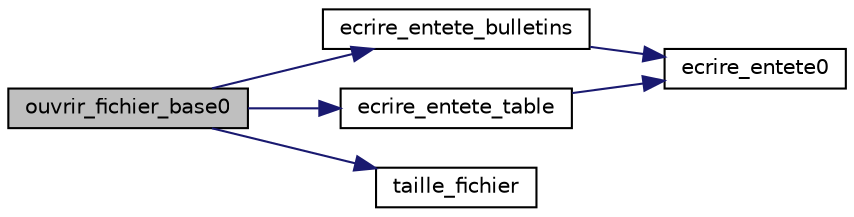 digraph "ouvrir_fichier_base0"
{
 // INTERACTIVE_SVG=YES
  edge [fontname="Helvetica",fontsize="10",labelfontname="Helvetica",labelfontsize="10"];
  node [fontname="Helvetica",fontsize="10",shape=record];
  rankdir="LR";
  Node79 [label="ouvrir_fichier_base0",height=0.2,width=0.4,color="black", fillcolor="grey75", style="filled", fontcolor="black"];
  Node79 -> Node80 [color="midnightblue",fontsize="10",style="solid",fontname="Helvetica"];
  Node80 [label="ecrire_entete_bulletins",height=0.2,width=0.4,color="black", fillcolor="white", style="filled",URL="$fonctions__auxiliaires_8cpp.html#a5e2253f583a3358618441c2cba35742b",tooltip="Ecrit les libellés des colonnes des bulletins. "];
  Node80 -> Node81 [color="midnightblue",fontsize="10",style="solid",fontname="Helvetica"];
  Node81 [label="ecrire_entete0",height=0.2,width=0.4,color="black", fillcolor="white", style="filled",URL="$fonctions__auxiliaires_8cpp.html#aca69dd2811b53b087f39810c114e7dde",tooltip="Ecrit les libellés des colonnes d&#39;une base quelconque avec un tableau de libellés de taille donnée..."];
  Node79 -> Node82 [color="midnightblue",fontsize="10",style="solid",fontname="Helvetica"];
  Node82 [label="ecrire_entete_table",height=0.2,width=0.4,color="black", fillcolor="white", style="filled",URL="$fonctions__auxiliaires_8cpp.html#aff3c87803f64d34f00a30ef30bb74a9b"];
  Node82 -> Node81 [color="midnightblue",fontsize="10",style="solid",fontname="Helvetica"];
  Node79 -> Node83 [color="midnightblue",fontsize="10",style="solid",fontname="Helvetica"];
  Node83 [label="taille_fichier",height=0.2,width=0.4,color="black", fillcolor="white", style="filled",URL="$fonctions__auxiliaires_8cpp.html#aa4c818d49539c9dec49c5cf3144b8f53",tooltip="Taille du fichier en octets. "];
}
